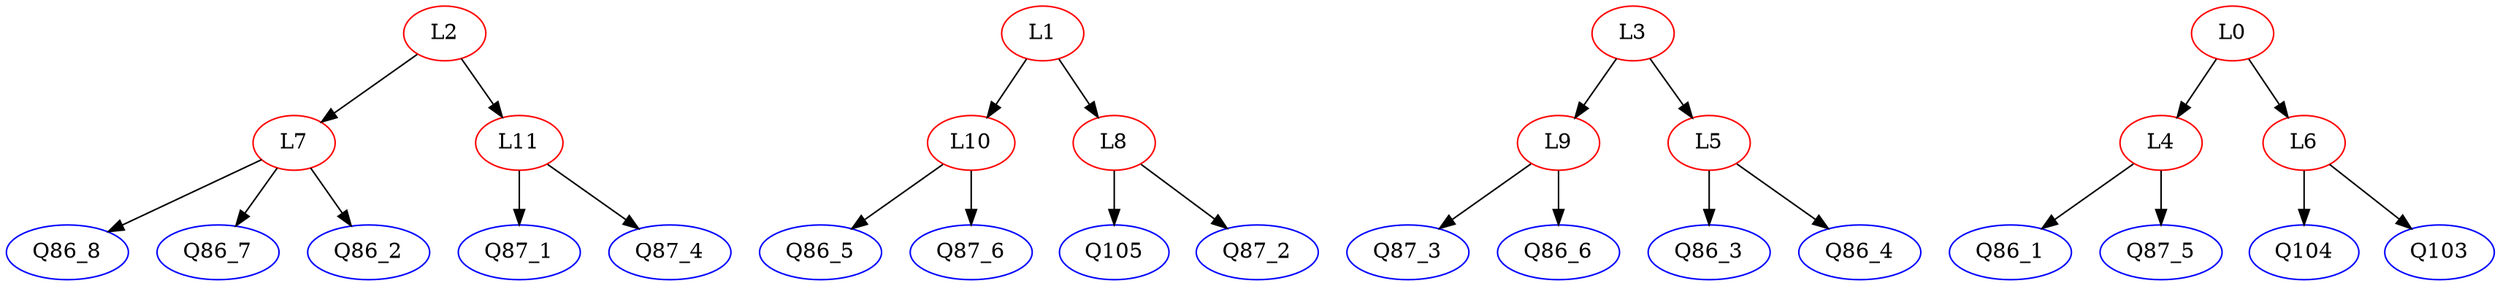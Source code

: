 digraph {
L7 [color = red]; Q87_1 [color = blue]; L10 [color = red]; Q86_3 [color = blue]; Q86_8 [color = blue]; L11 [color = red]; L3 [color = red]; Q105 [color = blue]; L9 [color = red]; Q86_5 [color = blue]; L4 [color = red]; Q87_6 [color = blue]; L2 [color = red]; L8 [color = red]; L6 [color = red]; Q86_7 [color = blue]; L5 [color = red]; L1 [color = red]; Q87_3 [color = blue]; Q104 [color = blue]; Q86_1 [color = blue]; Q86_4 [color = blue]; Q103 [color = blue]; Q86_6 [color = blue]; Q86_2 [color = blue]; Q87_4 [color = blue]; Q87_5 [color = blue]; L0 [color = red]; Q87_2 [color = blue]; 
subgraph Undirected {
edge [dir=none, color=black]
}

subgraph Directed {
edge [color=black]
L7 -> Q86_2
L10 -> Q87_6
L2 -> L11
L0 -> L4
L9 -> Q86_6
L2 -> L7
L9 -> Q87_3
L3 -> L9
L11 -> Q87_1
L5 -> Q86_4
L8 -> Q105
L1 -> L10
L1 -> L8
L10 -> Q86_5
L3 -> L5
L6 -> Q104
L0 -> L6
L4 -> Q86_1
L5 -> Q86_3
L8 -> Q87_2
L4 -> Q87_5
L7 -> Q86_7
L11 -> Q87_4
L6 -> Q103
L7 -> Q86_8
}

}
